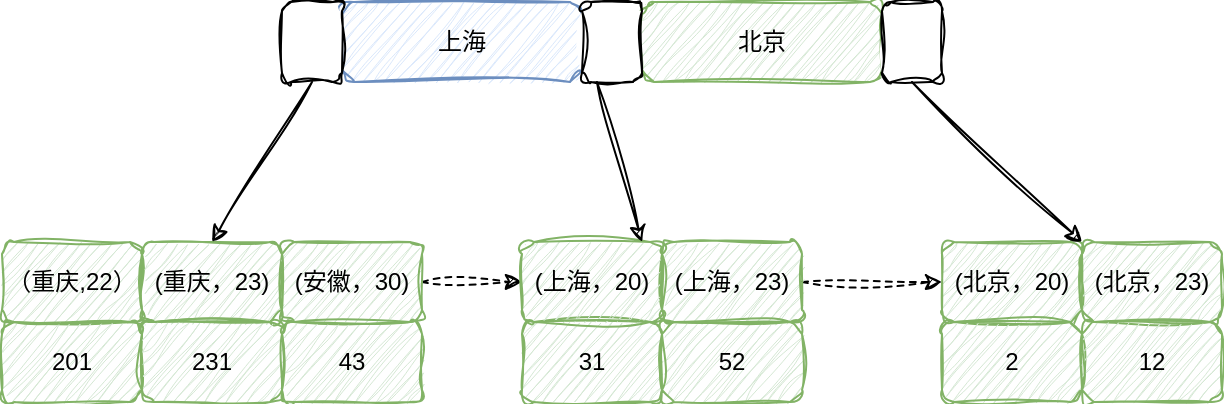<mxfile version="20.8.14" type="github"><diagram name="第 1 页" id="s0nDYw4z2AZ6vFFMjBHb"><mxGraphModel dx="1050" dy="581" grid="1" gridSize="10" guides="1" tooltips="1" connect="1" arrows="1" fold="1" page="1" pageScale="1" pageWidth="827" pageHeight="1169" math="0" shadow="0"><root><mxCell id="0"/><mxCell id="1" parent="0"/><mxCell id="IyRZRGdckmQE-oWW7QOH-2" value="上海" style="rounded=1;whiteSpace=wrap;html=1;fillColor=#dae8fc;strokeColor=#6c8ebf;sketch=1;curveFitting=1;jiggle=2;" parent="1" vertex="1"><mxGeometry x="270" y="240" width="120" height="40" as="geometry"/></mxCell><mxCell id="IyRZRGdckmQE-oWW7QOH-3" value="" style="rounded=1;whiteSpace=wrap;html=1;sketch=1;curveFitting=1;jiggle=2;" parent="1" vertex="1"><mxGeometry x="240" y="240" width="30" height="40" as="geometry"/></mxCell><mxCell id="IyRZRGdckmQE-oWW7QOH-4" value="北京" style="rounded=1;whiteSpace=wrap;html=1;fillColor=#d5e8d4;strokeColor=#82b366;sketch=1;curveFitting=1;jiggle=2;" parent="1" vertex="1"><mxGeometry x="420" y="240" width="120" height="40" as="geometry"/></mxCell><mxCell id="IyRZRGdckmQE-oWW7QOH-5" value="" style="rounded=1;whiteSpace=wrap;html=1;sketch=1;curveFitting=1;jiggle=2;" parent="1" vertex="1"><mxGeometry x="390" y="240" width="30" height="40" as="geometry"/></mxCell><mxCell id="IyRZRGdckmQE-oWW7QOH-7" value="（重庆,22）" style="rounded=1;whiteSpace=wrap;html=1;fillColor=#d5e8d4;strokeColor=#82b366;sketch=1;curveFitting=1;jiggle=2;" parent="1" vertex="1"><mxGeometry x="100" y="360" width="70" height="40" as="geometry"/></mxCell><mxCell id="IyRZRGdckmQE-oWW7QOH-16" value="(重庆，23)" style="rounded=1;whiteSpace=wrap;html=1;fillColor=#d5e8d4;strokeColor=#82b366;sketch=1;curveFitting=1;jiggle=2;" parent="1" vertex="1"><mxGeometry x="170" y="360" width="70" height="40" as="geometry"/></mxCell><mxCell id="OIgluRvH8H-1gCuwlj3e-4" value="" style="edgeStyle=orthogonalEdgeStyle;rounded=0;sketch=1;hachureGap=4;jiggle=2;curveFitting=1;orthogonalLoop=1;jettySize=auto;html=1;fontFamily=Architects Daughter;fontSource=https%3A%2F%2Ffonts.googleapis.com%2Fcss%3Ffamily%3DArchitects%2BDaughter;fontSize=16;entryX=0;entryY=0.5;entryDx=0;entryDy=0;dashed=1;" parent="1" source="IyRZRGdckmQE-oWW7QOH-17" target="IyRZRGdckmQE-oWW7QOH-19" edge="1"><mxGeometry relative="1" as="geometry"/></mxCell><mxCell id="IyRZRGdckmQE-oWW7QOH-17" value="(上海，23)" style="rounded=1;whiteSpace=wrap;html=1;fillColor=#d5e8d4;strokeColor=#82b366;sketch=1;curveFitting=1;jiggle=2;" parent="1" vertex="1"><mxGeometry x="430" y="360" width="70" height="40" as="geometry"/></mxCell><mxCell id="OIgluRvH8H-1gCuwlj3e-3" value="" style="edgeStyle=orthogonalEdgeStyle;rounded=0;sketch=1;hachureGap=4;jiggle=2;curveFitting=1;orthogonalLoop=1;jettySize=auto;html=1;fontFamily=Architects Daughter;fontSource=https%3A%2F%2Ffonts.googleapis.com%2Fcss%3Ffamily%3DArchitects%2BDaughter;fontSize=16;dashed=1;" parent="1" source="IyRZRGdckmQE-oWW7QOH-18" target="IyRZRGdckmQE-oWW7QOH-27" edge="1"><mxGeometry relative="1" as="geometry"/></mxCell><mxCell id="IyRZRGdckmQE-oWW7QOH-18" value="(安徽，30)" style="rounded=1;whiteSpace=wrap;html=1;fillColor=#d5e8d4;strokeColor=#82b366;sketch=1;curveFitting=1;jiggle=2;" parent="1" vertex="1"><mxGeometry x="240" y="360" width="70" height="40" as="geometry"/></mxCell><mxCell id="IyRZRGdckmQE-oWW7QOH-19" value="(北京，20)" style="rounded=1;whiteSpace=wrap;html=1;fillColor=#d5e8d4;strokeColor=#82b366;sketch=1;curveFitting=1;jiggle=2;" parent="1" vertex="1"><mxGeometry x="570" y="360" width="70" height="40" as="geometry"/></mxCell><mxCell id="IyRZRGdckmQE-oWW7QOH-20" value="(北京，23)" style="rounded=1;whiteSpace=wrap;html=1;fillColor=#d5e8d4;strokeColor=#82b366;sketch=1;curveFitting=1;jiggle=2;" parent="1" vertex="1"><mxGeometry x="640" y="360" width="70" height="40" as="geometry"/></mxCell><mxCell id="IyRZRGdckmQE-oWW7QOH-21" value="201" style="rounded=1;whiteSpace=wrap;html=1;fillColor=#d5e8d4;strokeColor=#82b366;sketch=1;curveFitting=1;jiggle=2;" parent="1" vertex="1"><mxGeometry x="100" y="400" width="70" height="40" as="geometry"/></mxCell><mxCell id="IyRZRGdckmQE-oWW7QOH-22" value="231" style="rounded=1;whiteSpace=wrap;html=1;fillColor=#d5e8d4;strokeColor=#82b366;sketch=1;curveFitting=1;jiggle=2;" parent="1" vertex="1"><mxGeometry x="170" y="400" width="70" height="40" as="geometry"/></mxCell><mxCell id="IyRZRGdckmQE-oWW7QOH-23" value="31" style="rounded=1;whiteSpace=wrap;html=1;fillColor=#d5e8d4;strokeColor=#82b366;sketch=1;curveFitting=1;jiggle=2;" parent="1" vertex="1"><mxGeometry x="360" y="400" width="70" height="40" as="geometry"/></mxCell><mxCell id="IyRZRGdckmQE-oWW7QOH-24" value="43" style="rounded=1;whiteSpace=wrap;html=1;fillColor=#d5e8d4;strokeColor=#82b366;sketch=1;curveFitting=1;jiggle=2;" parent="1" vertex="1"><mxGeometry x="240" y="400" width="70" height="40" as="geometry"/></mxCell><mxCell id="IyRZRGdckmQE-oWW7QOH-25" value="52" style="rounded=1;whiteSpace=wrap;html=1;fillColor=#d5e8d4;strokeColor=#82b366;sketch=1;curveFitting=1;jiggle=2;" parent="1" vertex="1"><mxGeometry x="430" y="400" width="70" height="40" as="geometry"/></mxCell><mxCell id="IyRZRGdckmQE-oWW7QOH-27" value="(上海，20)" style="rounded=1;whiteSpace=wrap;html=1;fillColor=#d5e8d4;strokeColor=#82b366;sketch=1;curveFitting=1;jiggle=2;" parent="1" vertex="1"><mxGeometry x="360" y="360" width="70" height="40" as="geometry"/></mxCell><mxCell id="IyRZRGdckmQE-oWW7QOH-31" value="2" style="rounded=1;whiteSpace=wrap;html=1;fillColor=#d5e8d4;strokeColor=#82b366;sketch=1;curveFitting=1;jiggle=2;" parent="1" vertex="1"><mxGeometry x="570" y="400" width="70" height="40" as="geometry"/></mxCell><mxCell id="IyRZRGdckmQE-oWW7QOH-32" value="12" style="rounded=1;whiteSpace=wrap;html=1;fillColor=#d5e8d4;strokeColor=#82b366;sketch=1;curveFitting=1;jiggle=2;" parent="1" vertex="1"><mxGeometry x="640" y="400" width="70" height="40" as="geometry"/></mxCell><mxCell id="IyRZRGdckmQE-oWW7QOH-35" value="" style="endArrow=classic;html=1;rounded=0;sketch=1;hachureGap=4;jiggle=2;curveFitting=1;fontFamily=Architects Daughter;fontSource=https%3A%2F%2Ffonts.googleapis.com%2Fcss%3Ffamily%3DArchitects%2BDaughter;fontSize=16;exitX=0.5;exitY=1;exitDx=0;exitDy=0;entryX=0.5;entryY=0;entryDx=0;entryDy=0;" parent="1" source="IyRZRGdckmQE-oWW7QOH-3" target="IyRZRGdckmQE-oWW7QOH-16" edge="1"><mxGeometry width="50" height="50" relative="1" as="geometry"><mxPoint x="390" y="490" as="sourcePoint"/><mxPoint x="440" y="440" as="targetPoint"/></mxGeometry></mxCell><mxCell id="IyRZRGdckmQE-oWW7QOH-36" value="" style="endArrow=classic;html=1;rounded=0;sketch=1;hachureGap=4;jiggle=2;curveFitting=1;fontFamily=Architects Daughter;fontSource=https%3A%2F%2Ffonts.googleapis.com%2Fcss%3Ffamily%3DArchitects%2BDaughter;fontSize=16;exitX=0.25;exitY=1;exitDx=0;exitDy=0;" parent="1" source="IyRZRGdckmQE-oWW7QOH-5" edge="1"><mxGeometry width="50" height="50" relative="1" as="geometry"><mxPoint x="390" y="490" as="sourcePoint"/><mxPoint x="420" y="360" as="targetPoint"/></mxGeometry></mxCell><mxCell id="IyRZRGdckmQE-oWW7QOH-37" value="" style="endArrow=classic;html=1;rounded=0;sketch=1;hachureGap=4;jiggle=2;curveFitting=1;fontFamily=Architects Daughter;fontSource=https%3A%2F%2Ffonts.googleapis.com%2Fcss%3Ffamily%3DArchitects%2BDaughter;fontSize=16;entryX=1;entryY=0;entryDx=0;entryDy=0;exitX=0.5;exitY=1;exitDx=0;exitDy=0;" parent="1" source="IyRZRGdckmQE-oWW7QOH-38" target="IyRZRGdckmQE-oWW7QOH-19" edge="1"><mxGeometry width="50" height="50" relative="1" as="geometry"><mxPoint x="540" y="300" as="sourcePoint"/><mxPoint x="440" y="440" as="targetPoint"/></mxGeometry></mxCell><mxCell id="IyRZRGdckmQE-oWW7QOH-38" value="" style="rounded=1;whiteSpace=wrap;html=1;sketch=1;curveFitting=1;jiggle=2;" parent="1" vertex="1"><mxGeometry x="540" y="240" width="30" height="40" as="geometry"/></mxCell></root></mxGraphModel></diagram></mxfile>